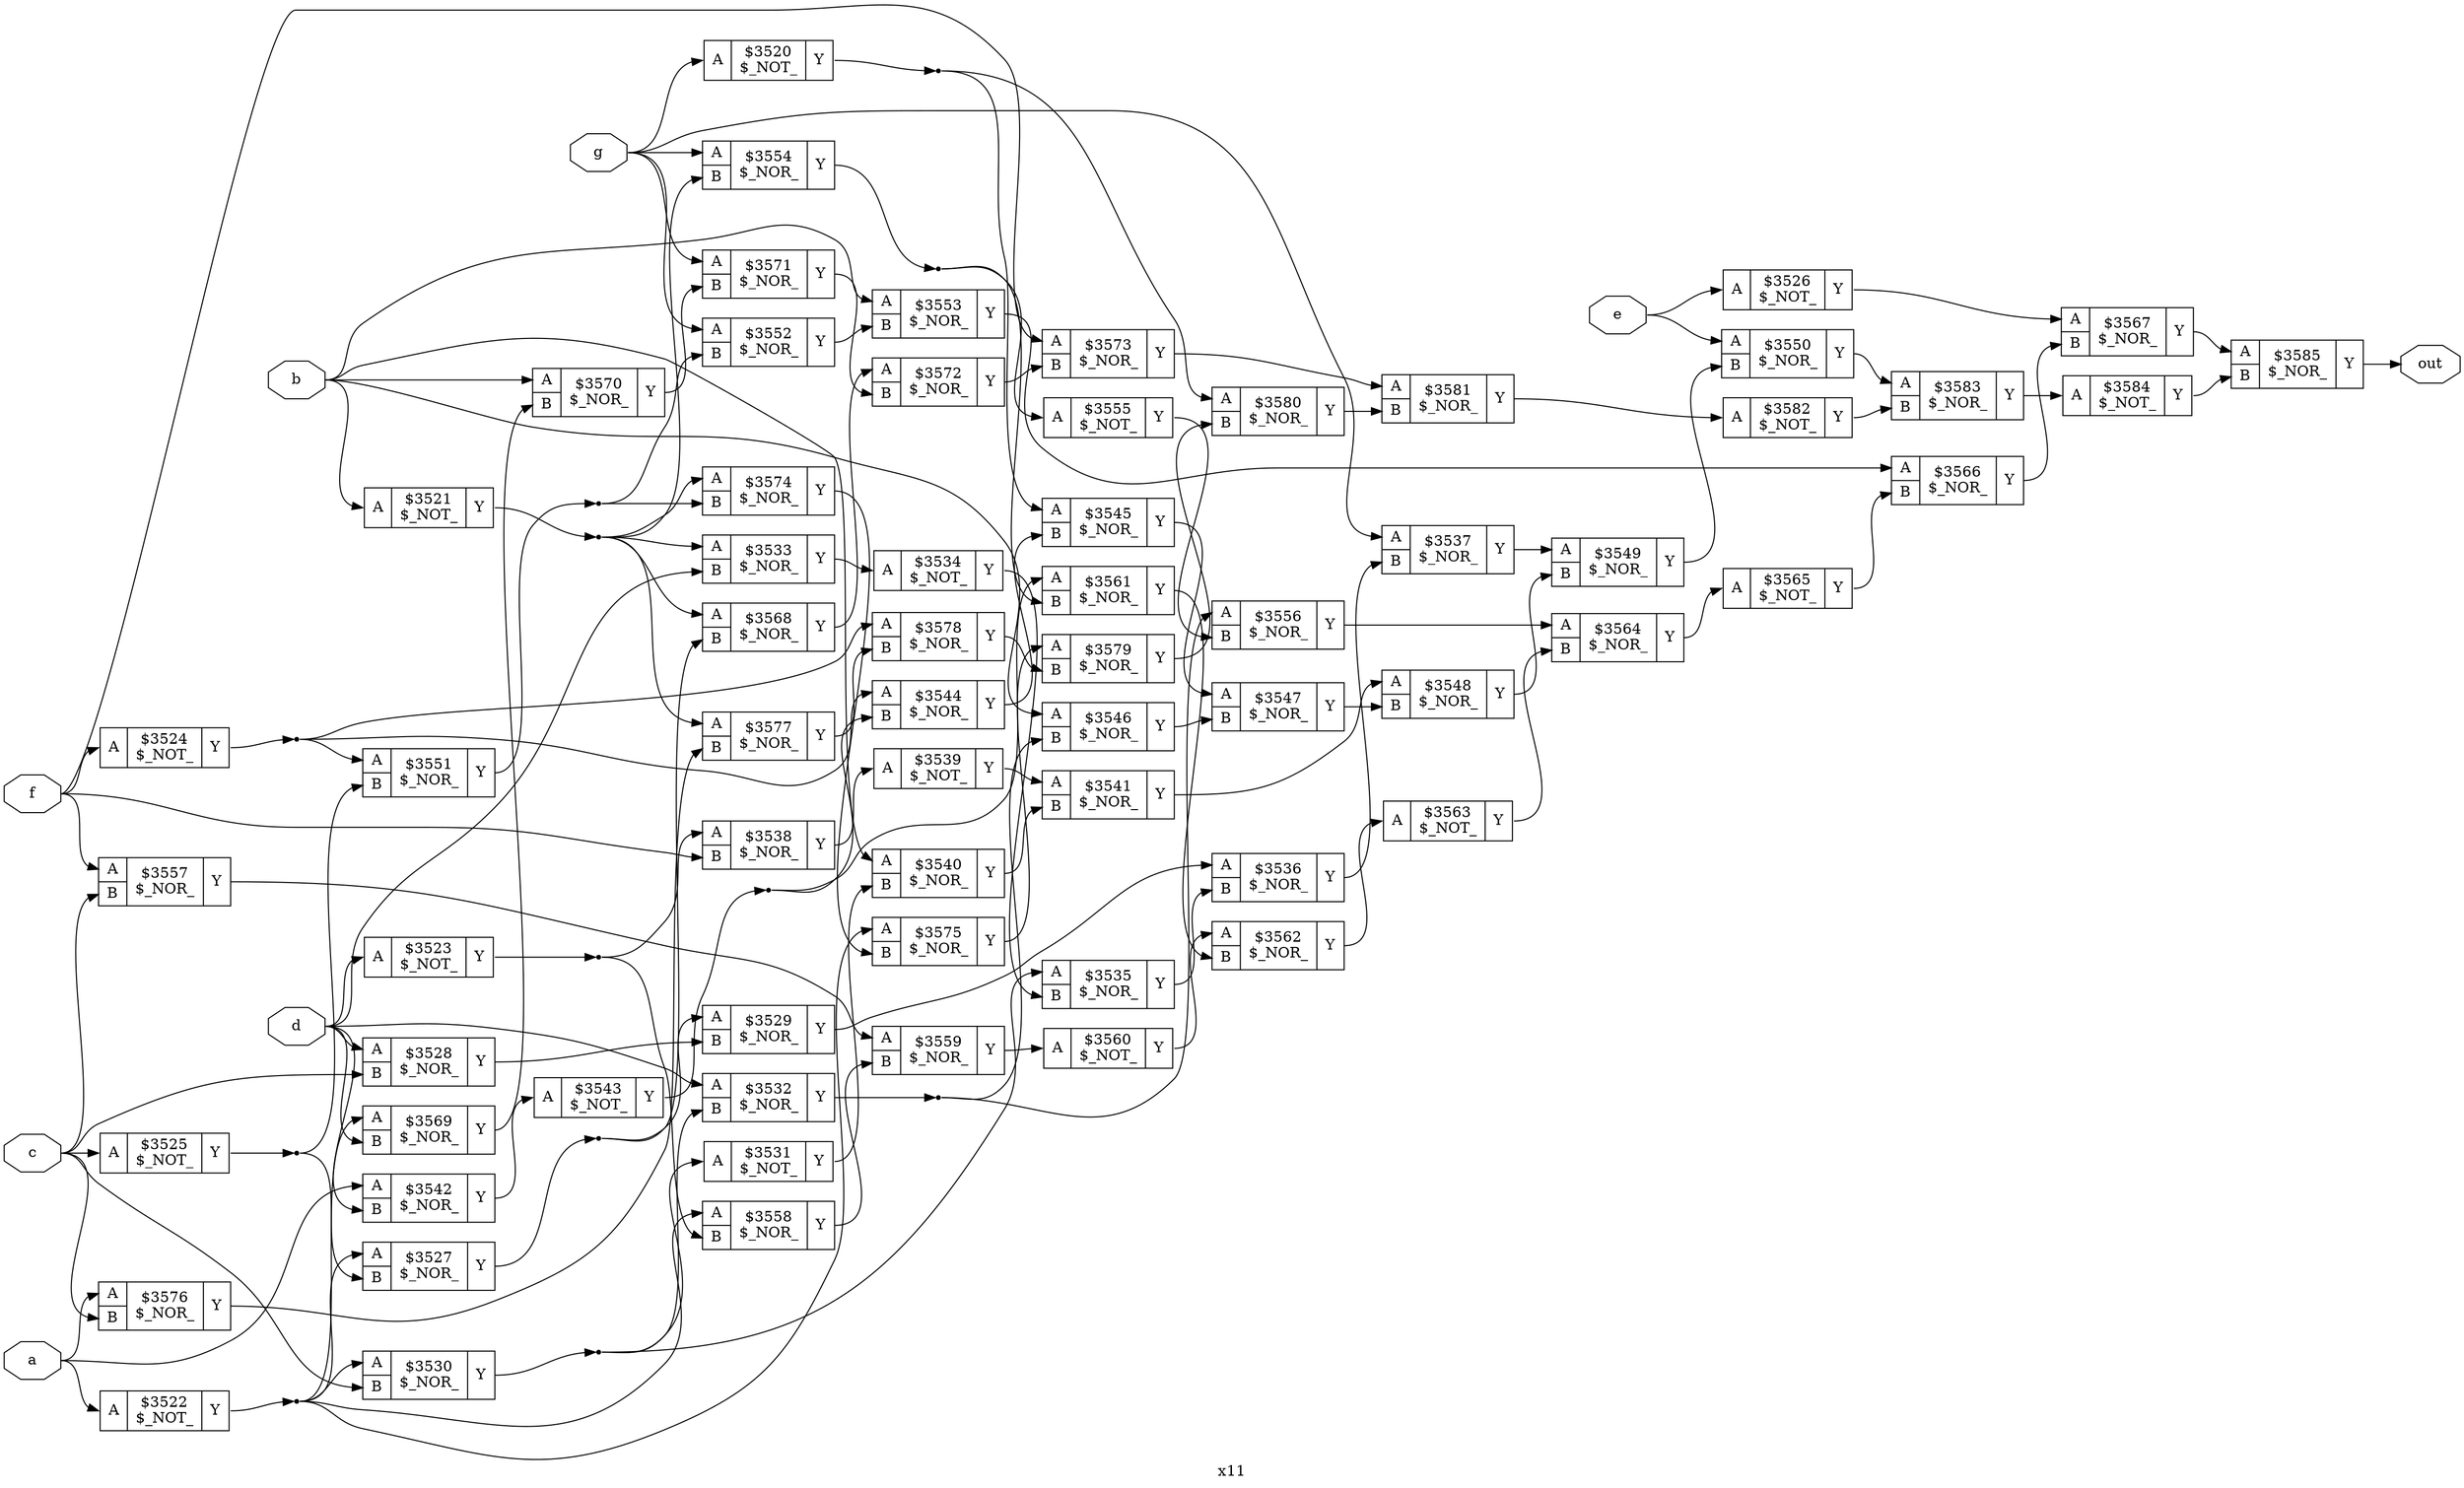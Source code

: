 digraph "x11" {
label="x11";
rankdir="LR";
remincross=true;
n66 [ shape=octagon, label="a", color="black", fontcolor="black" ];
n67 [ shape=octagon, label="b", color="black", fontcolor="black" ];
n68 [ shape=octagon, label="c", color="black", fontcolor="black" ];
n69 [ shape=octagon, label="d", color="black", fontcolor="black" ];
n70 [ shape=octagon, label="e", color="black", fontcolor="black" ];
n71 [ shape=octagon, label="f", color="black", fontcolor="black" ];
n72 [ shape=octagon, label="g", color="black", fontcolor="black" ];
n73 [ shape=octagon, label="out", color="black", fontcolor="black" ];
c76 [ shape=record, label="{{<p74> A}|$3520\n$_NOT_|{<p75> Y}}" ];
c77 [ shape=record, label="{{<p74> A}|$3521\n$_NOT_|{<p75> Y}}" ];
c78 [ shape=record, label="{{<p74> A}|$3522\n$_NOT_|{<p75> Y}}" ];
c79 [ shape=record, label="{{<p74> A}|$3523\n$_NOT_|{<p75> Y}}" ];
c80 [ shape=record, label="{{<p74> A}|$3524\n$_NOT_|{<p75> Y}}" ];
c81 [ shape=record, label="{{<p74> A}|$3525\n$_NOT_|{<p75> Y}}" ];
c82 [ shape=record, label="{{<p74> A}|$3526\n$_NOT_|{<p75> Y}}" ];
c84 [ shape=record, label="{{<p74> A|<p83> B}|$3527\n$_NOR_|{<p75> Y}}" ];
c85 [ shape=record, label="{{<p74> A|<p83> B}|$3528\n$_NOR_|{<p75> Y}}" ];
c86 [ shape=record, label="{{<p74> A|<p83> B}|$3529\n$_NOR_|{<p75> Y}}" ];
c87 [ shape=record, label="{{<p74> A|<p83> B}|$3530\n$_NOR_|{<p75> Y}}" ];
c88 [ shape=record, label="{{<p74> A}|$3531\n$_NOT_|{<p75> Y}}" ];
c89 [ shape=record, label="{{<p74> A|<p83> B}|$3532\n$_NOR_|{<p75> Y}}" ];
c90 [ shape=record, label="{{<p74> A|<p83> B}|$3533\n$_NOR_|{<p75> Y}}" ];
c91 [ shape=record, label="{{<p74> A}|$3534\n$_NOT_|{<p75> Y}}" ];
c92 [ shape=record, label="{{<p74> A|<p83> B}|$3535\n$_NOR_|{<p75> Y}}" ];
c93 [ shape=record, label="{{<p74> A|<p83> B}|$3536\n$_NOR_|{<p75> Y}}" ];
c94 [ shape=record, label="{{<p74> A|<p83> B}|$3537\n$_NOR_|{<p75> Y}}" ];
c95 [ shape=record, label="{{<p74> A|<p83> B}|$3538\n$_NOR_|{<p75> Y}}" ];
c96 [ shape=record, label="{{<p74> A}|$3539\n$_NOT_|{<p75> Y}}" ];
c97 [ shape=record, label="{{<p74> A|<p83> B}|$3540\n$_NOR_|{<p75> Y}}" ];
c98 [ shape=record, label="{{<p74> A|<p83> B}|$3541\n$_NOR_|{<p75> Y}}" ];
c99 [ shape=record, label="{{<p74> A|<p83> B}|$3542\n$_NOR_|{<p75> Y}}" ];
c100 [ shape=record, label="{{<p74> A}|$3543\n$_NOT_|{<p75> Y}}" ];
c101 [ shape=record, label="{{<p74> A|<p83> B}|$3544\n$_NOR_|{<p75> Y}}" ];
c102 [ shape=record, label="{{<p74> A|<p83> B}|$3545\n$_NOR_|{<p75> Y}}" ];
c103 [ shape=record, label="{{<p74> A|<p83> B}|$3546\n$_NOR_|{<p75> Y}}" ];
c104 [ shape=record, label="{{<p74> A|<p83> B}|$3547\n$_NOR_|{<p75> Y}}" ];
c105 [ shape=record, label="{{<p74> A|<p83> B}|$3548\n$_NOR_|{<p75> Y}}" ];
c106 [ shape=record, label="{{<p74> A|<p83> B}|$3549\n$_NOR_|{<p75> Y}}" ];
c107 [ shape=record, label="{{<p74> A|<p83> B}|$3550\n$_NOR_|{<p75> Y}}" ];
c108 [ shape=record, label="{{<p74> A|<p83> B}|$3551\n$_NOR_|{<p75> Y}}" ];
c109 [ shape=record, label="{{<p74> A|<p83> B}|$3552\n$_NOR_|{<p75> Y}}" ];
c110 [ shape=record, label="{{<p74> A|<p83> B}|$3553\n$_NOR_|{<p75> Y}}" ];
c111 [ shape=record, label="{{<p74> A|<p83> B}|$3554\n$_NOR_|{<p75> Y}}" ];
c112 [ shape=record, label="{{<p74> A}|$3555\n$_NOT_|{<p75> Y}}" ];
c113 [ shape=record, label="{{<p74> A|<p83> B}|$3556\n$_NOR_|{<p75> Y}}" ];
c114 [ shape=record, label="{{<p74> A|<p83> B}|$3557\n$_NOR_|{<p75> Y}}" ];
c115 [ shape=record, label="{{<p74> A|<p83> B}|$3558\n$_NOR_|{<p75> Y}}" ];
c116 [ shape=record, label="{{<p74> A|<p83> B}|$3559\n$_NOR_|{<p75> Y}}" ];
c117 [ shape=record, label="{{<p74> A}|$3560\n$_NOT_|{<p75> Y}}" ];
c118 [ shape=record, label="{{<p74> A|<p83> B}|$3561\n$_NOR_|{<p75> Y}}" ];
c119 [ shape=record, label="{{<p74> A|<p83> B}|$3562\n$_NOR_|{<p75> Y}}" ];
c120 [ shape=record, label="{{<p74> A}|$3563\n$_NOT_|{<p75> Y}}" ];
c121 [ shape=record, label="{{<p74> A|<p83> B}|$3564\n$_NOR_|{<p75> Y}}" ];
c122 [ shape=record, label="{{<p74> A}|$3565\n$_NOT_|{<p75> Y}}" ];
c123 [ shape=record, label="{{<p74> A|<p83> B}|$3566\n$_NOR_|{<p75> Y}}" ];
c124 [ shape=record, label="{{<p74> A|<p83> B}|$3567\n$_NOR_|{<p75> Y}}" ];
c125 [ shape=record, label="{{<p74> A|<p83> B}|$3568\n$_NOR_|{<p75> Y}}" ];
c126 [ shape=record, label="{{<p74> A|<p83> B}|$3569\n$_NOR_|{<p75> Y}}" ];
c127 [ shape=record, label="{{<p74> A|<p83> B}|$3570\n$_NOR_|{<p75> Y}}" ];
c128 [ shape=record, label="{{<p74> A|<p83> B}|$3571\n$_NOR_|{<p75> Y}}" ];
c129 [ shape=record, label="{{<p74> A|<p83> B}|$3572\n$_NOR_|{<p75> Y}}" ];
c130 [ shape=record, label="{{<p74> A|<p83> B}|$3573\n$_NOR_|{<p75> Y}}" ];
c131 [ shape=record, label="{{<p74> A|<p83> B}|$3574\n$_NOR_|{<p75> Y}}" ];
c132 [ shape=record, label="{{<p74> A|<p83> B}|$3575\n$_NOR_|{<p75> Y}}" ];
c133 [ shape=record, label="{{<p74> A|<p83> B}|$3576\n$_NOR_|{<p75> Y}}" ];
c134 [ shape=record, label="{{<p74> A|<p83> B}|$3577\n$_NOR_|{<p75> Y}}" ];
c135 [ shape=record, label="{{<p74> A|<p83> B}|$3578\n$_NOR_|{<p75> Y}}" ];
c136 [ shape=record, label="{{<p74> A|<p83> B}|$3579\n$_NOR_|{<p75> Y}}" ];
c137 [ shape=record, label="{{<p74> A|<p83> B}|$3580\n$_NOR_|{<p75> Y}}" ];
c138 [ shape=record, label="{{<p74> A|<p83> B}|$3581\n$_NOR_|{<p75> Y}}" ];
c139 [ shape=record, label="{{<p74> A}|$3582\n$_NOT_|{<p75> Y}}" ];
c140 [ shape=record, label="{{<p74> A|<p83> B}|$3583\n$_NOR_|{<p75> Y}}" ];
c141 [ shape=record, label="{{<p74> A}|$3584\n$_NOT_|{<p75> Y}}" ];
c142 [ shape=record, label="{{<p74> A|<p83> B}|$3585\n$_NOR_|{<p75> Y}}" ];
n1 [ shape=point ];
c77:p75:e -> n1:w [color="black", label=""];
n1:e -> c111:p83:w [color="black", label=""];
n1:e -> c125:p74:w [color="black", label=""];
n1:e -> c131:p74:w [color="black", label=""];
n1:e -> c134:p74:w [color="black", label=""];
n1:e -> c90:p74:w [color="black", label=""];
n10 [ shape=point ];
c87:p75:e -> n10:w [color="black", label=""];
n10:e -> c88:p74:w [color="black", label=""];
n10:e -> c89:p83:w [color="black", label=""];
n10:e -> c92:p74:w [color="black", label=""];
c88:p75:e -> c97:p83:w [color="black", label=""];
n12 [ shape=point ];
c89:p75:e -> n12:w [color="black", label=""];
n12:e -> c103:p83:w [color="black", label=""];
n12:e -> c113:p74:w [color="black", label=""];
c90:p75:e -> c91:p74:w [color="black", label=""];
c91:p75:e -> c92:p83:w [color="black", label=""];
c92:p75:e -> c93:p83:w [color="black", label=""];
c93:p75:e -> c94:p83:w [color="black", label=""];
c94:p75:e -> c106:p74:w [color="black", label=""];
c95:p75:e -> c96:p74:w [color="black", label=""];
c96:p75:e -> c98:p74:w [color="black", label=""];
n2 [ shape=point ];
c78:p75:e -> n2:w [color="black", label=""];
n2:e -> c115:p74:w [color="black", label=""];
n2:e -> c126:p74:w [color="black", label=""];
n2:e -> c132:p74:w [color="black", label=""];
n2:e -> c84:p74:w [color="black", label=""];
n2:e -> c87:p74:w [color="black", label=""];
c97:p75:e -> c98:p83:w [color="black", label=""];
c98:p75:e -> c105:p74:w [color="black", label=""];
c99:p75:e -> c100:p74:w [color="black", label=""];
n23 [ shape=point ];
c100:p75:e -> n23:w [color="black", label=""];
n23:e -> c101:p83:w [color="black", label=""];
n23:e -> c118:p74:w [color="black", label=""];
c101:p75:e -> c102:p83:w [color="black", label=""];
c102:p75:e -> c104:p74:w [color="black", label=""];
c103:p75:e -> c104:p83:w [color="black", label=""];
c104:p75:e -> c105:p83:w [color="black", label=""];
c105:p75:e -> c106:p83:w [color="black", label=""];
c106:p75:e -> c107:p83:w [color="black", label=""];
n3 [ shape=point ];
c79:p75:e -> n3:w [color="black", label=""];
n3:e -> c115:p83:w [color="black", label=""];
n3:e -> c95:p74:w [color="black", label=""];
c107:p75:e -> c140:p74:w [color="black", label=""];
n31 [ shape=point ];
c108:p75:e -> n31:w [color="black", label=""];
n31:e -> c109:p83:w [color="black", label=""];
n31:e -> c131:p83:w [color="black", label=""];
c109:p75:e -> c110:p83:w [color="black", label=""];
c110:p75:e -> c123:p74:w [color="black", label=""];
n34 [ shape=point ];
c111:p75:e -> n34:w [color="black", label=""];
n34:e -> c112:p74:w [color="black", label=""];
n34:e -> c118:p83:w [color="black", label=""];
c112:p75:e -> c113:p83:w [color="black", label=""];
c113:p75:e -> c121:p74:w [color="black", label=""];
c114:p75:e -> c116:p74:w [color="black", label=""];
c115:p75:e -> c116:p83:w [color="black", label=""];
c116:p75:e -> c117:p74:w [color="black", label=""];
n4 [ shape=point ];
c80:p75:e -> n4:w [color="black", label=""];
n4:e -> c101:p74:w [color="black", label=""];
n4:e -> c108:p74:w [color="black", label=""];
n4:e -> c135:p74:w [color="black", label=""];
c117:p75:e -> c119:p74:w [color="black", label=""];
c118:p75:e -> c119:p83:w [color="black", label=""];
c119:p75:e -> c120:p74:w [color="black", label=""];
c120:p75:e -> c121:p83:w [color="black", label=""];
c121:p75:e -> c122:p74:w [color="black", label=""];
c122:p75:e -> c123:p83:w [color="black", label=""];
c123:p75:e -> c124:p83:w [color="black", label=""];
c124:p75:e -> c142:p74:w [color="black", label=""];
c125:p75:e -> c129:p74:w [color="black", label=""];
c126:p75:e -> c127:p83:w [color="black", label=""];
n5 [ shape=point ];
c81:p75:e -> n5:w [color="black", label=""];
n5:e -> c108:p83:w [color="black", label=""];
n5:e -> c84:p83:w [color="black", label=""];
c127:p75:e -> c128:p83:w [color="black", label=""];
c128:p75:e -> c129:p83:w [color="black", label=""];
c129:p75:e -> c130:p83:w [color="black", label=""];
c130:p75:e -> c138:p74:w [color="black", label=""];
c131:p75:e -> c132:p83:w [color="black", label=""];
c132:p75:e -> c136:p74:w [color="black", label=""];
c133:p75:e -> c134:p83:w [color="black", label=""];
c134:p75:e -> c135:p83:w [color="black", label=""];
c135:p75:e -> c136:p83:w [color="black", label=""];
c136:p75:e -> c137:p83:w [color="black", label=""];
c82:p75:e -> c124:p74:w [color="black", label=""];
c137:p75:e -> c138:p83:w [color="black", label=""];
c138:p75:e -> c139:p74:w [color="black", label=""];
c139:p75:e -> c140:p83:w [color="black", label=""];
c140:p75:e -> c141:p74:w [color="black", label=""];
c141:p75:e -> c142:p83:w [color="black", label=""];
n65 [ shape=point ];
c76:p75:e -> n65:w [color="black", label=""];
n65:e -> c102:p74:w [color="black", label=""];
n65:e -> c137:p74:w [color="black", label=""];
n66:e -> c133:p74:w [color="black", label=""];
n66:e -> c78:p74:w [color="black", label=""];
n66:e -> c99:p74:w [color="black", label=""];
n67:e -> c103:p74:w [color="black", label=""];
n67:e -> c110:p74:w [color="black", label=""];
n67:e -> c127:p74:w [color="black", label=""];
n67:e -> c77:p74:w [color="black", label=""];
n67:e -> c97:p74:w [color="black", label=""];
n68:e -> c114:p83:w [color="black", label=""];
n68:e -> c133:p83:w [color="black", label=""];
n68:e -> c81:p74:w [color="black", label=""];
n68:e -> c85:p83:w [color="black", label=""];
n68:e -> c87:p83:w [color="black", label=""];
n69:e -> c126:p83:w [color="black", label=""];
n69:e -> c79:p74:w [color="black", label=""];
n69:e -> c85:p74:w [color="black", label=""];
n69:e -> c89:p74:w [color="black", label=""];
n69:e -> c90:p83:w [color="black", label=""];
n69:e -> c99:p83:w [color="black", label=""];
n7 [ shape=point ];
c84:p75:e -> n7:w [color="black", label=""];
n7:e -> c125:p83:w [color="black", label=""];
n7:e -> c86:p74:w [color="black", label=""];
n70:e -> c107:p74:w [color="black", label=""];
n70:e -> c82:p74:w [color="black", label=""];
n71:e -> c114:p74:w [color="black", label=""];
n71:e -> c130:p74:w [color="black", label=""];
n71:e -> c80:p74:w [color="black", label=""];
n71:e -> c95:p83:w [color="black", label=""];
n72:e -> c109:p74:w [color="black", label=""];
n72:e -> c111:p74:w [color="black", label=""];
n72:e -> c128:p74:w [color="black", label=""];
n72:e -> c76:p74:w [color="black", label=""];
n72:e -> c94:p74:w [color="black", label=""];
c142:p75:e -> n73:w [color="black", label=""];
c85:p75:e -> c86:p83:w [color="black", label=""];
c86:p75:e -> c93:p74:w [color="black", label=""];
}
